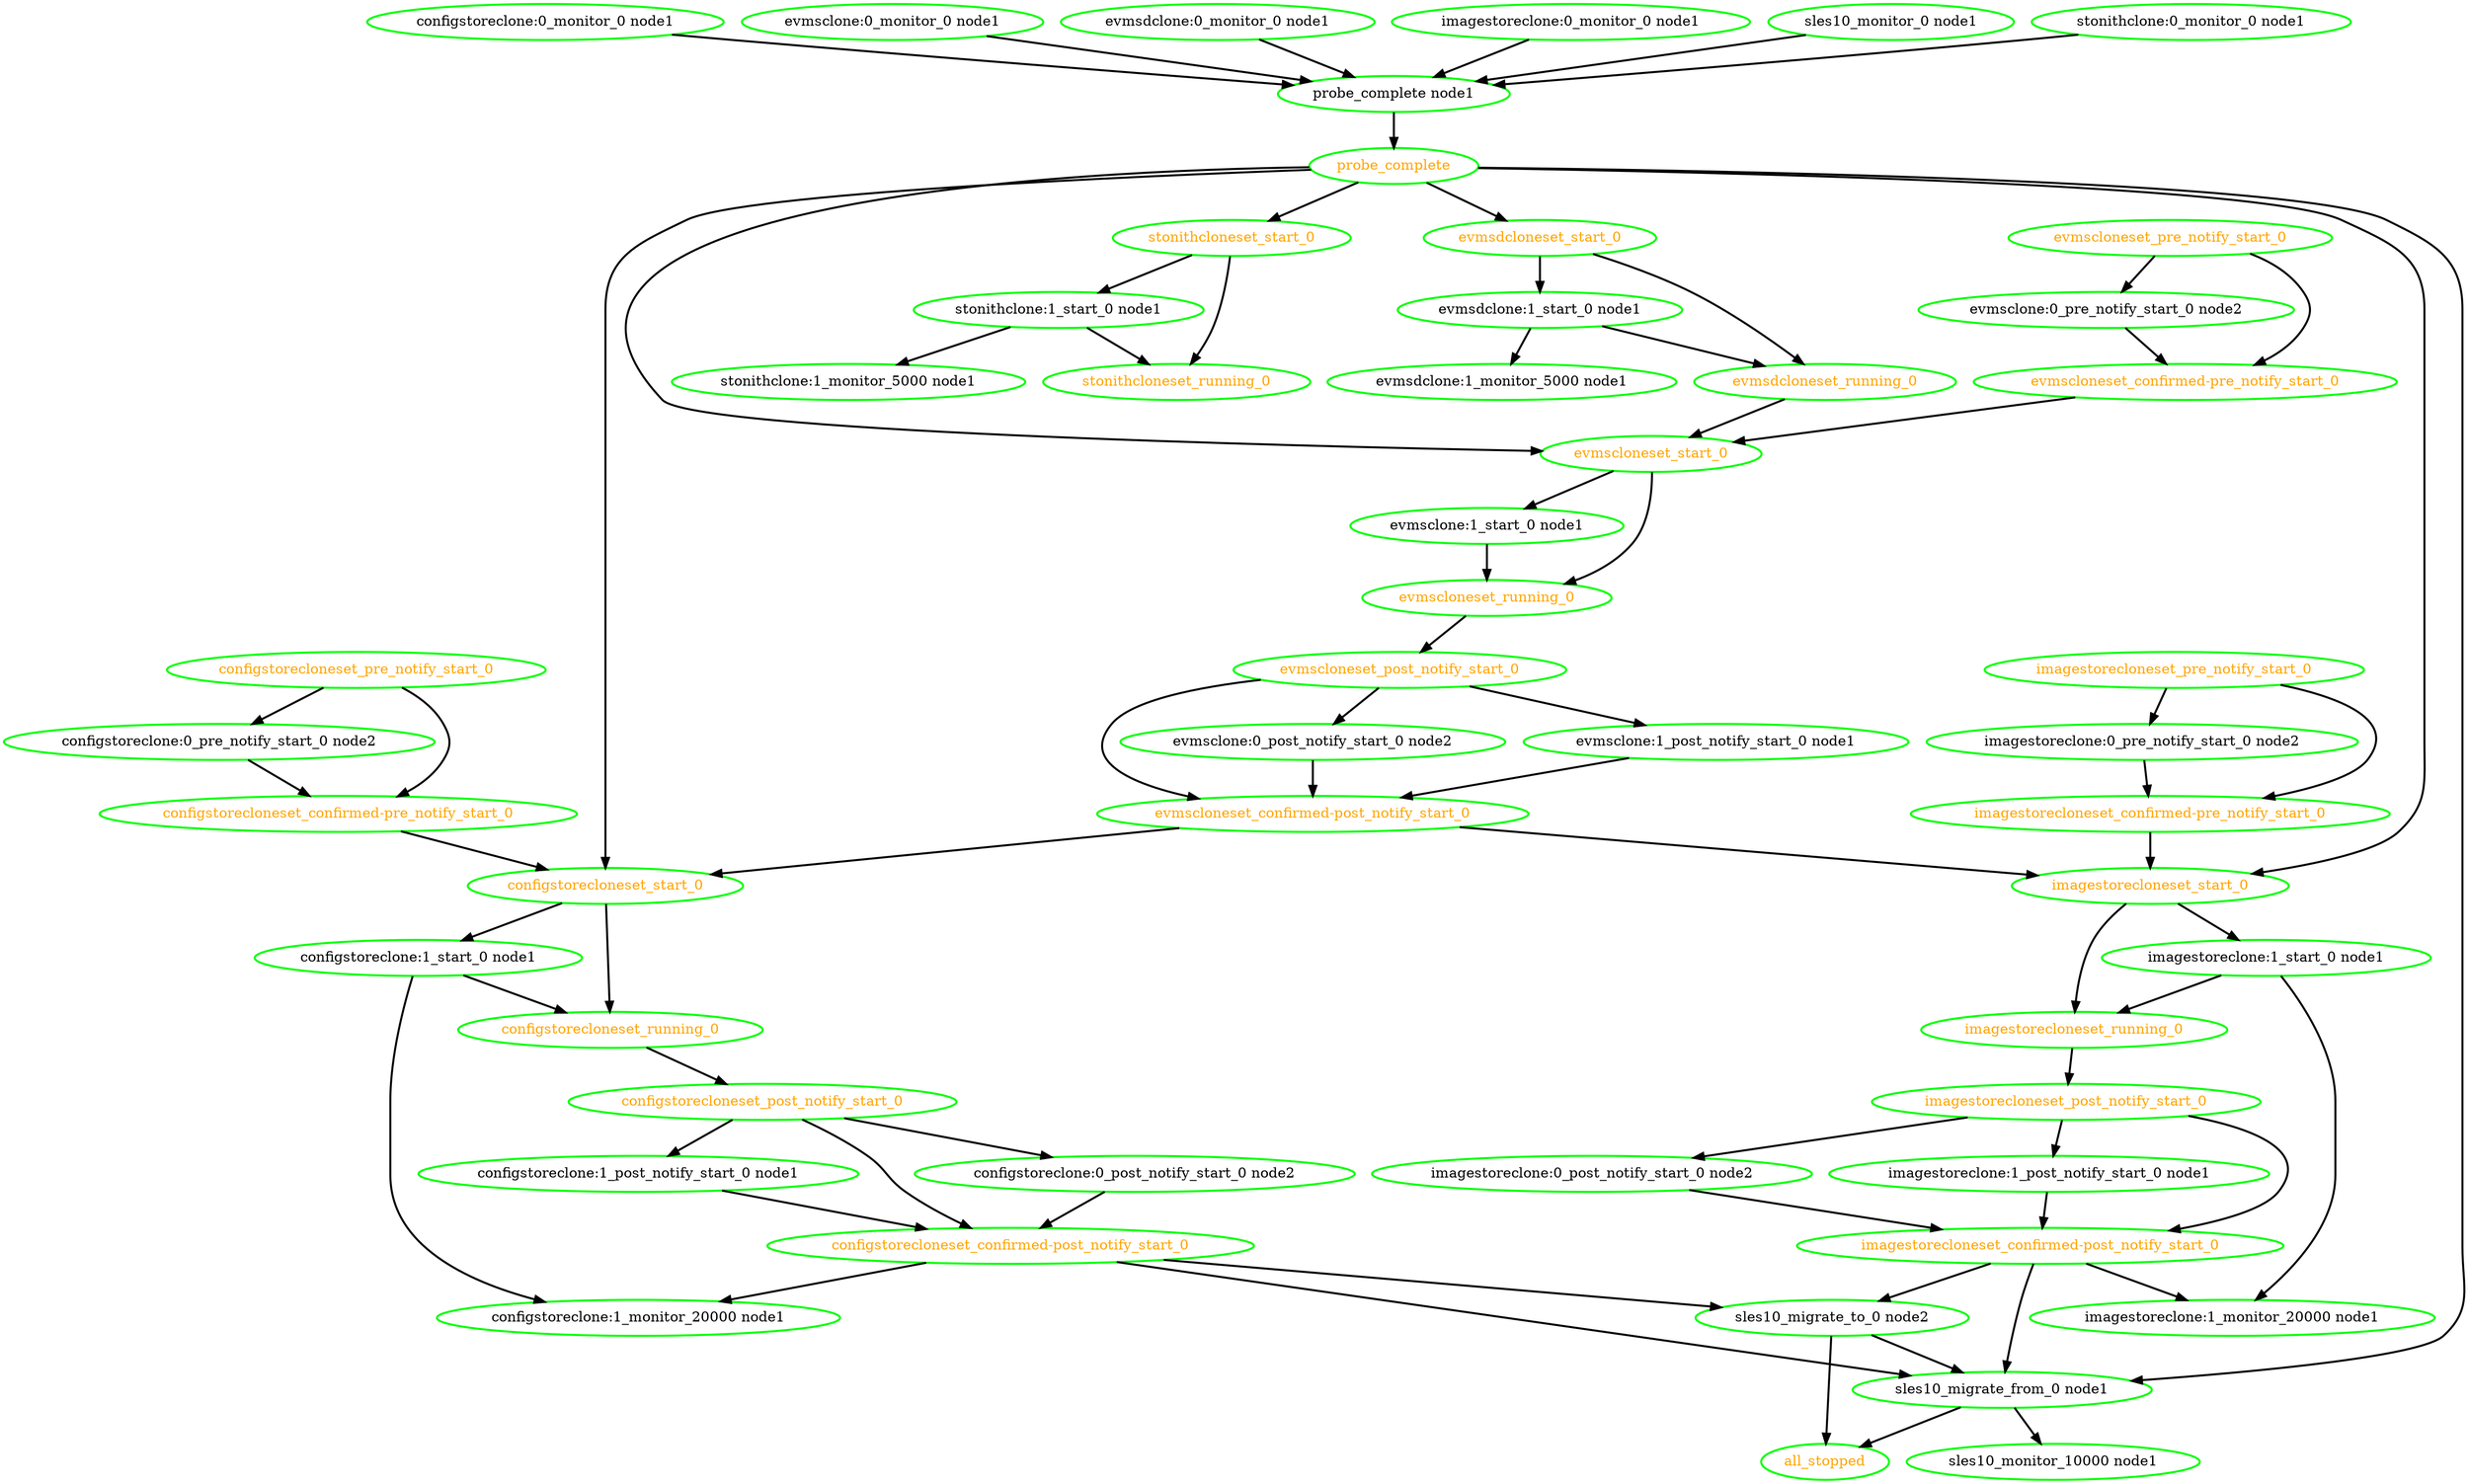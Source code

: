  digraph "g" {
"all_stopped" [ style=bold color="green" fontcolor="orange"  ]
"configstoreclone:0_monitor_0 node1" -> "probe_complete node1" [ style = bold]
"configstoreclone:0_monitor_0 node1" [ style=bold color="green" fontcolor="black"  ]
"configstoreclone:0_post_notify_start_0 node2" -> "configstorecloneset_confirmed-post_notify_start_0" [ style = bold]
"configstoreclone:0_post_notify_start_0 node2" [ style=bold color="green" fontcolor="black"  ]
"configstoreclone:0_pre_notify_start_0 node2" -> "configstorecloneset_confirmed-pre_notify_start_0" [ style = bold]
"configstoreclone:0_pre_notify_start_0 node2" [ style=bold color="green" fontcolor="black"  ]
"configstoreclone:1_monitor_20000 node1" [ style=bold color="green" fontcolor="black"  ]
"configstoreclone:1_post_notify_start_0 node1" -> "configstorecloneset_confirmed-post_notify_start_0" [ style = bold]
"configstoreclone:1_post_notify_start_0 node1" [ style=bold color="green" fontcolor="black"  ]
"configstoreclone:1_start_0 node1" -> "configstoreclone:1_monitor_20000 node1" [ style = bold]
"configstoreclone:1_start_0 node1" -> "configstorecloneset_running_0" [ style = bold]
"configstoreclone:1_start_0 node1" [ style=bold color="green" fontcolor="black"  ]
"configstorecloneset_confirmed-post_notify_start_0" -> "configstoreclone:1_monitor_20000 node1" [ style = bold]
"configstorecloneset_confirmed-post_notify_start_0" -> "sles10_migrate_from_0 node1" [ style = bold]
"configstorecloneset_confirmed-post_notify_start_0" -> "sles10_migrate_to_0 node2" [ style = bold]
"configstorecloneset_confirmed-post_notify_start_0" [ style=bold color="green" fontcolor="orange"  ]
"configstorecloneset_confirmed-pre_notify_start_0" -> "configstorecloneset_start_0" [ style = bold]
"configstorecloneset_confirmed-pre_notify_start_0" [ style=bold color="green" fontcolor="orange"  ]
"configstorecloneset_post_notify_start_0" -> "configstoreclone:0_post_notify_start_0 node2" [ style = bold]
"configstorecloneset_post_notify_start_0" -> "configstoreclone:1_post_notify_start_0 node1" [ style = bold]
"configstorecloneset_post_notify_start_0" -> "configstorecloneset_confirmed-post_notify_start_0" [ style = bold]
"configstorecloneset_post_notify_start_0" [ style=bold color="green" fontcolor="orange"  ]
"configstorecloneset_pre_notify_start_0" -> "configstoreclone:0_pre_notify_start_0 node2" [ style = bold]
"configstorecloneset_pre_notify_start_0" -> "configstorecloneset_confirmed-pre_notify_start_0" [ style = bold]
"configstorecloneset_pre_notify_start_0" [ style=bold color="green" fontcolor="orange"  ]
"configstorecloneset_running_0" -> "configstorecloneset_post_notify_start_0" [ style = bold]
"configstorecloneset_running_0" [ style=bold color="green" fontcolor="orange"  ]
"configstorecloneset_start_0" -> "configstoreclone:1_start_0 node1" [ style = bold]
"configstorecloneset_start_0" -> "configstorecloneset_running_0" [ style = bold]
"configstorecloneset_start_0" [ style=bold color="green" fontcolor="orange"  ]
"evmsclone:0_monitor_0 node1" -> "probe_complete node1" [ style = bold]
"evmsclone:0_monitor_0 node1" [ style=bold color="green" fontcolor="black"  ]
"evmsclone:0_post_notify_start_0 node2" -> "evmscloneset_confirmed-post_notify_start_0" [ style = bold]
"evmsclone:0_post_notify_start_0 node2" [ style=bold color="green" fontcolor="black"  ]
"evmsclone:0_pre_notify_start_0 node2" -> "evmscloneset_confirmed-pre_notify_start_0" [ style = bold]
"evmsclone:0_pre_notify_start_0 node2" [ style=bold color="green" fontcolor="black"  ]
"evmsclone:1_post_notify_start_0 node1" -> "evmscloneset_confirmed-post_notify_start_0" [ style = bold]
"evmsclone:1_post_notify_start_0 node1" [ style=bold color="green" fontcolor="black"  ]
"evmsclone:1_start_0 node1" -> "evmscloneset_running_0" [ style = bold]
"evmsclone:1_start_0 node1" [ style=bold color="green" fontcolor="black"  ]
"evmscloneset_confirmed-post_notify_start_0" -> "configstorecloneset_start_0" [ style = bold]
"evmscloneset_confirmed-post_notify_start_0" -> "imagestorecloneset_start_0" [ style = bold]
"evmscloneset_confirmed-post_notify_start_0" [ style=bold color="green" fontcolor="orange"  ]
"evmscloneset_confirmed-pre_notify_start_0" -> "evmscloneset_start_0" [ style = bold]
"evmscloneset_confirmed-pre_notify_start_0" [ style=bold color="green" fontcolor="orange"  ]
"evmscloneset_post_notify_start_0" -> "evmsclone:0_post_notify_start_0 node2" [ style = bold]
"evmscloneset_post_notify_start_0" -> "evmsclone:1_post_notify_start_0 node1" [ style = bold]
"evmscloneset_post_notify_start_0" -> "evmscloneset_confirmed-post_notify_start_0" [ style = bold]
"evmscloneset_post_notify_start_0" [ style=bold color="green" fontcolor="orange"  ]
"evmscloneset_pre_notify_start_0" -> "evmsclone:0_pre_notify_start_0 node2" [ style = bold]
"evmscloneset_pre_notify_start_0" -> "evmscloneset_confirmed-pre_notify_start_0" [ style = bold]
"evmscloneset_pre_notify_start_0" [ style=bold color="green" fontcolor="orange"  ]
"evmscloneset_running_0" -> "evmscloneset_post_notify_start_0" [ style = bold]
"evmscloneset_running_0" [ style=bold color="green" fontcolor="orange"  ]
"evmscloneset_start_0" -> "evmsclone:1_start_0 node1" [ style = bold]
"evmscloneset_start_0" -> "evmscloneset_running_0" [ style = bold]
"evmscloneset_start_0" [ style=bold color="green" fontcolor="orange"  ]
"evmsdclone:0_monitor_0 node1" -> "probe_complete node1" [ style = bold]
"evmsdclone:0_monitor_0 node1" [ style=bold color="green" fontcolor="black"  ]
"evmsdclone:1_monitor_5000 node1" [ style=bold color="green" fontcolor="black"  ]
"evmsdclone:1_start_0 node1" -> "evmsdclone:1_monitor_5000 node1" [ style = bold]
"evmsdclone:1_start_0 node1" -> "evmsdcloneset_running_0" [ style = bold]
"evmsdclone:1_start_0 node1" [ style=bold color="green" fontcolor="black"  ]
"evmsdcloneset_running_0" -> "evmscloneset_start_0" [ style = bold]
"evmsdcloneset_running_0" [ style=bold color="green" fontcolor="orange"  ]
"evmsdcloneset_start_0" -> "evmsdclone:1_start_0 node1" [ style = bold]
"evmsdcloneset_start_0" -> "evmsdcloneset_running_0" [ style = bold]
"evmsdcloneset_start_0" [ style=bold color="green" fontcolor="orange"  ]
"imagestoreclone:0_monitor_0 node1" -> "probe_complete node1" [ style = bold]
"imagestoreclone:0_monitor_0 node1" [ style=bold color="green" fontcolor="black"  ]
"imagestoreclone:0_post_notify_start_0 node2" -> "imagestorecloneset_confirmed-post_notify_start_0" [ style = bold]
"imagestoreclone:0_post_notify_start_0 node2" [ style=bold color="green" fontcolor="black"  ]
"imagestoreclone:0_pre_notify_start_0 node2" -> "imagestorecloneset_confirmed-pre_notify_start_0" [ style = bold]
"imagestoreclone:0_pre_notify_start_0 node2" [ style=bold color="green" fontcolor="black"  ]
"imagestoreclone:1_monitor_20000 node1" [ style=bold color="green" fontcolor="black"  ]
"imagestoreclone:1_post_notify_start_0 node1" -> "imagestorecloneset_confirmed-post_notify_start_0" [ style = bold]
"imagestoreclone:1_post_notify_start_0 node1" [ style=bold color="green" fontcolor="black"  ]
"imagestoreclone:1_start_0 node1" -> "imagestoreclone:1_monitor_20000 node1" [ style = bold]
"imagestoreclone:1_start_0 node1" -> "imagestorecloneset_running_0" [ style = bold]
"imagestoreclone:1_start_0 node1" [ style=bold color="green" fontcolor="black"  ]
"imagestorecloneset_confirmed-post_notify_start_0" -> "imagestoreclone:1_monitor_20000 node1" [ style = bold]
"imagestorecloneset_confirmed-post_notify_start_0" -> "sles10_migrate_from_0 node1" [ style = bold]
"imagestorecloneset_confirmed-post_notify_start_0" -> "sles10_migrate_to_0 node2" [ style = bold]
"imagestorecloneset_confirmed-post_notify_start_0" [ style=bold color="green" fontcolor="orange"  ]
"imagestorecloneset_confirmed-pre_notify_start_0" -> "imagestorecloneset_start_0" [ style = bold]
"imagestorecloneset_confirmed-pre_notify_start_0" [ style=bold color="green" fontcolor="orange"  ]
"imagestorecloneset_post_notify_start_0" -> "imagestoreclone:0_post_notify_start_0 node2" [ style = bold]
"imagestorecloneset_post_notify_start_0" -> "imagestoreclone:1_post_notify_start_0 node1" [ style = bold]
"imagestorecloneset_post_notify_start_0" -> "imagestorecloneset_confirmed-post_notify_start_0" [ style = bold]
"imagestorecloneset_post_notify_start_0" [ style=bold color="green" fontcolor="orange"  ]
"imagestorecloneset_pre_notify_start_0" -> "imagestoreclone:0_pre_notify_start_0 node2" [ style = bold]
"imagestorecloneset_pre_notify_start_0" -> "imagestorecloneset_confirmed-pre_notify_start_0" [ style = bold]
"imagestorecloneset_pre_notify_start_0" [ style=bold color="green" fontcolor="orange"  ]
"imagestorecloneset_running_0" -> "imagestorecloneset_post_notify_start_0" [ style = bold]
"imagestorecloneset_running_0" [ style=bold color="green" fontcolor="orange"  ]
"imagestorecloneset_start_0" -> "imagestoreclone:1_start_0 node1" [ style = bold]
"imagestorecloneset_start_0" -> "imagestorecloneset_running_0" [ style = bold]
"imagestorecloneset_start_0" [ style=bold color="green" fontcolor="orange"  ]
"probe_complete node1" -> "probe_complete" [ style = bold]
"probe_complete node1" [ style=bold color="green" fontcolor="black"  ]
"probe_complete" -> "configstorecloneset_start_0" [ style = bold]
"probe_complete" -> "evmscloneset_start_0" [ style = bold]
"probe_complete" -> "evmsdcloneset_start_0" [ style = bold]
"probe_complete" -> "imagestorecloneset_start_0" [ style = bold]
"probe_complete" -> "sles10_migrate_from_0 node1" [ style = bold]
"probe_complete" -> "stonithcloneset_start_0" [ style = bold]
"probe_complete" [ style=bold color="green" fontcolor="orange"  ]
"sles10_migrate_from_0 node1" -> "all_stopped" [ style = bold]
"sles10_migrate_from_0 node1" -> "sles10_monitor_10000 node1" [ style = bold]
"sles10_migrate_from_0 node1" [ style=bold color="green" fontcolor="black"  ]
"sles10_migrate_to_0 node2" -> "all_stopped" [ style = bold]
"sles10_migrate_to_0 node2" -> "sles10_migrate_from_0 node1" [ style = bold]
"sles10_migrate_to_0 node2" [ style=bold color="green" fontcolor="black"  ]
"sles10_monitor_0 node1" -> "probe_complete node1" [ style = bold]
"sles10_monitor_0 node1" [ style=bold color="green" fontcolor="black"  ]
"sles10_monitor_10000 node1" [ style=bold color="green" fontcolor="black"  ]
"stonithclone:0_monitor_0 node1" -> "probe_complete node1" [ style = bold]
"stonithclone:0_monitor_0 node1" [ style=bold color="green" fontcolor="black"  ]
"stonithclone:1_monitor_5000 node1" [ style=bold color="green" fontcolor="black"  ]
"stonithclone:1_start_0 node1" -> "stonithclone:1_monitor_5000 node1" [ style = bold]
"stonithclone:1_start_0 node1" -> "stonithcloneset_running_0" [ style = bold]
"stonithclone:1_start_0 node1" [ style=bold color="green" fontcolor="black"  ]
"stonithcloneset_running_0" [ style=bold color="green" fontcolor="orange"  ]
"stonithcloneset_start_0" -> "stonithclone:1_start_0 node1" [ style = bold]
"stonithcloneset_start_0" -> "stonithcloneset_running_0" [ style = bold]
"stonithcloneset_start_0" [ style=bold color="green" fontcolor="orange"  ]
}
